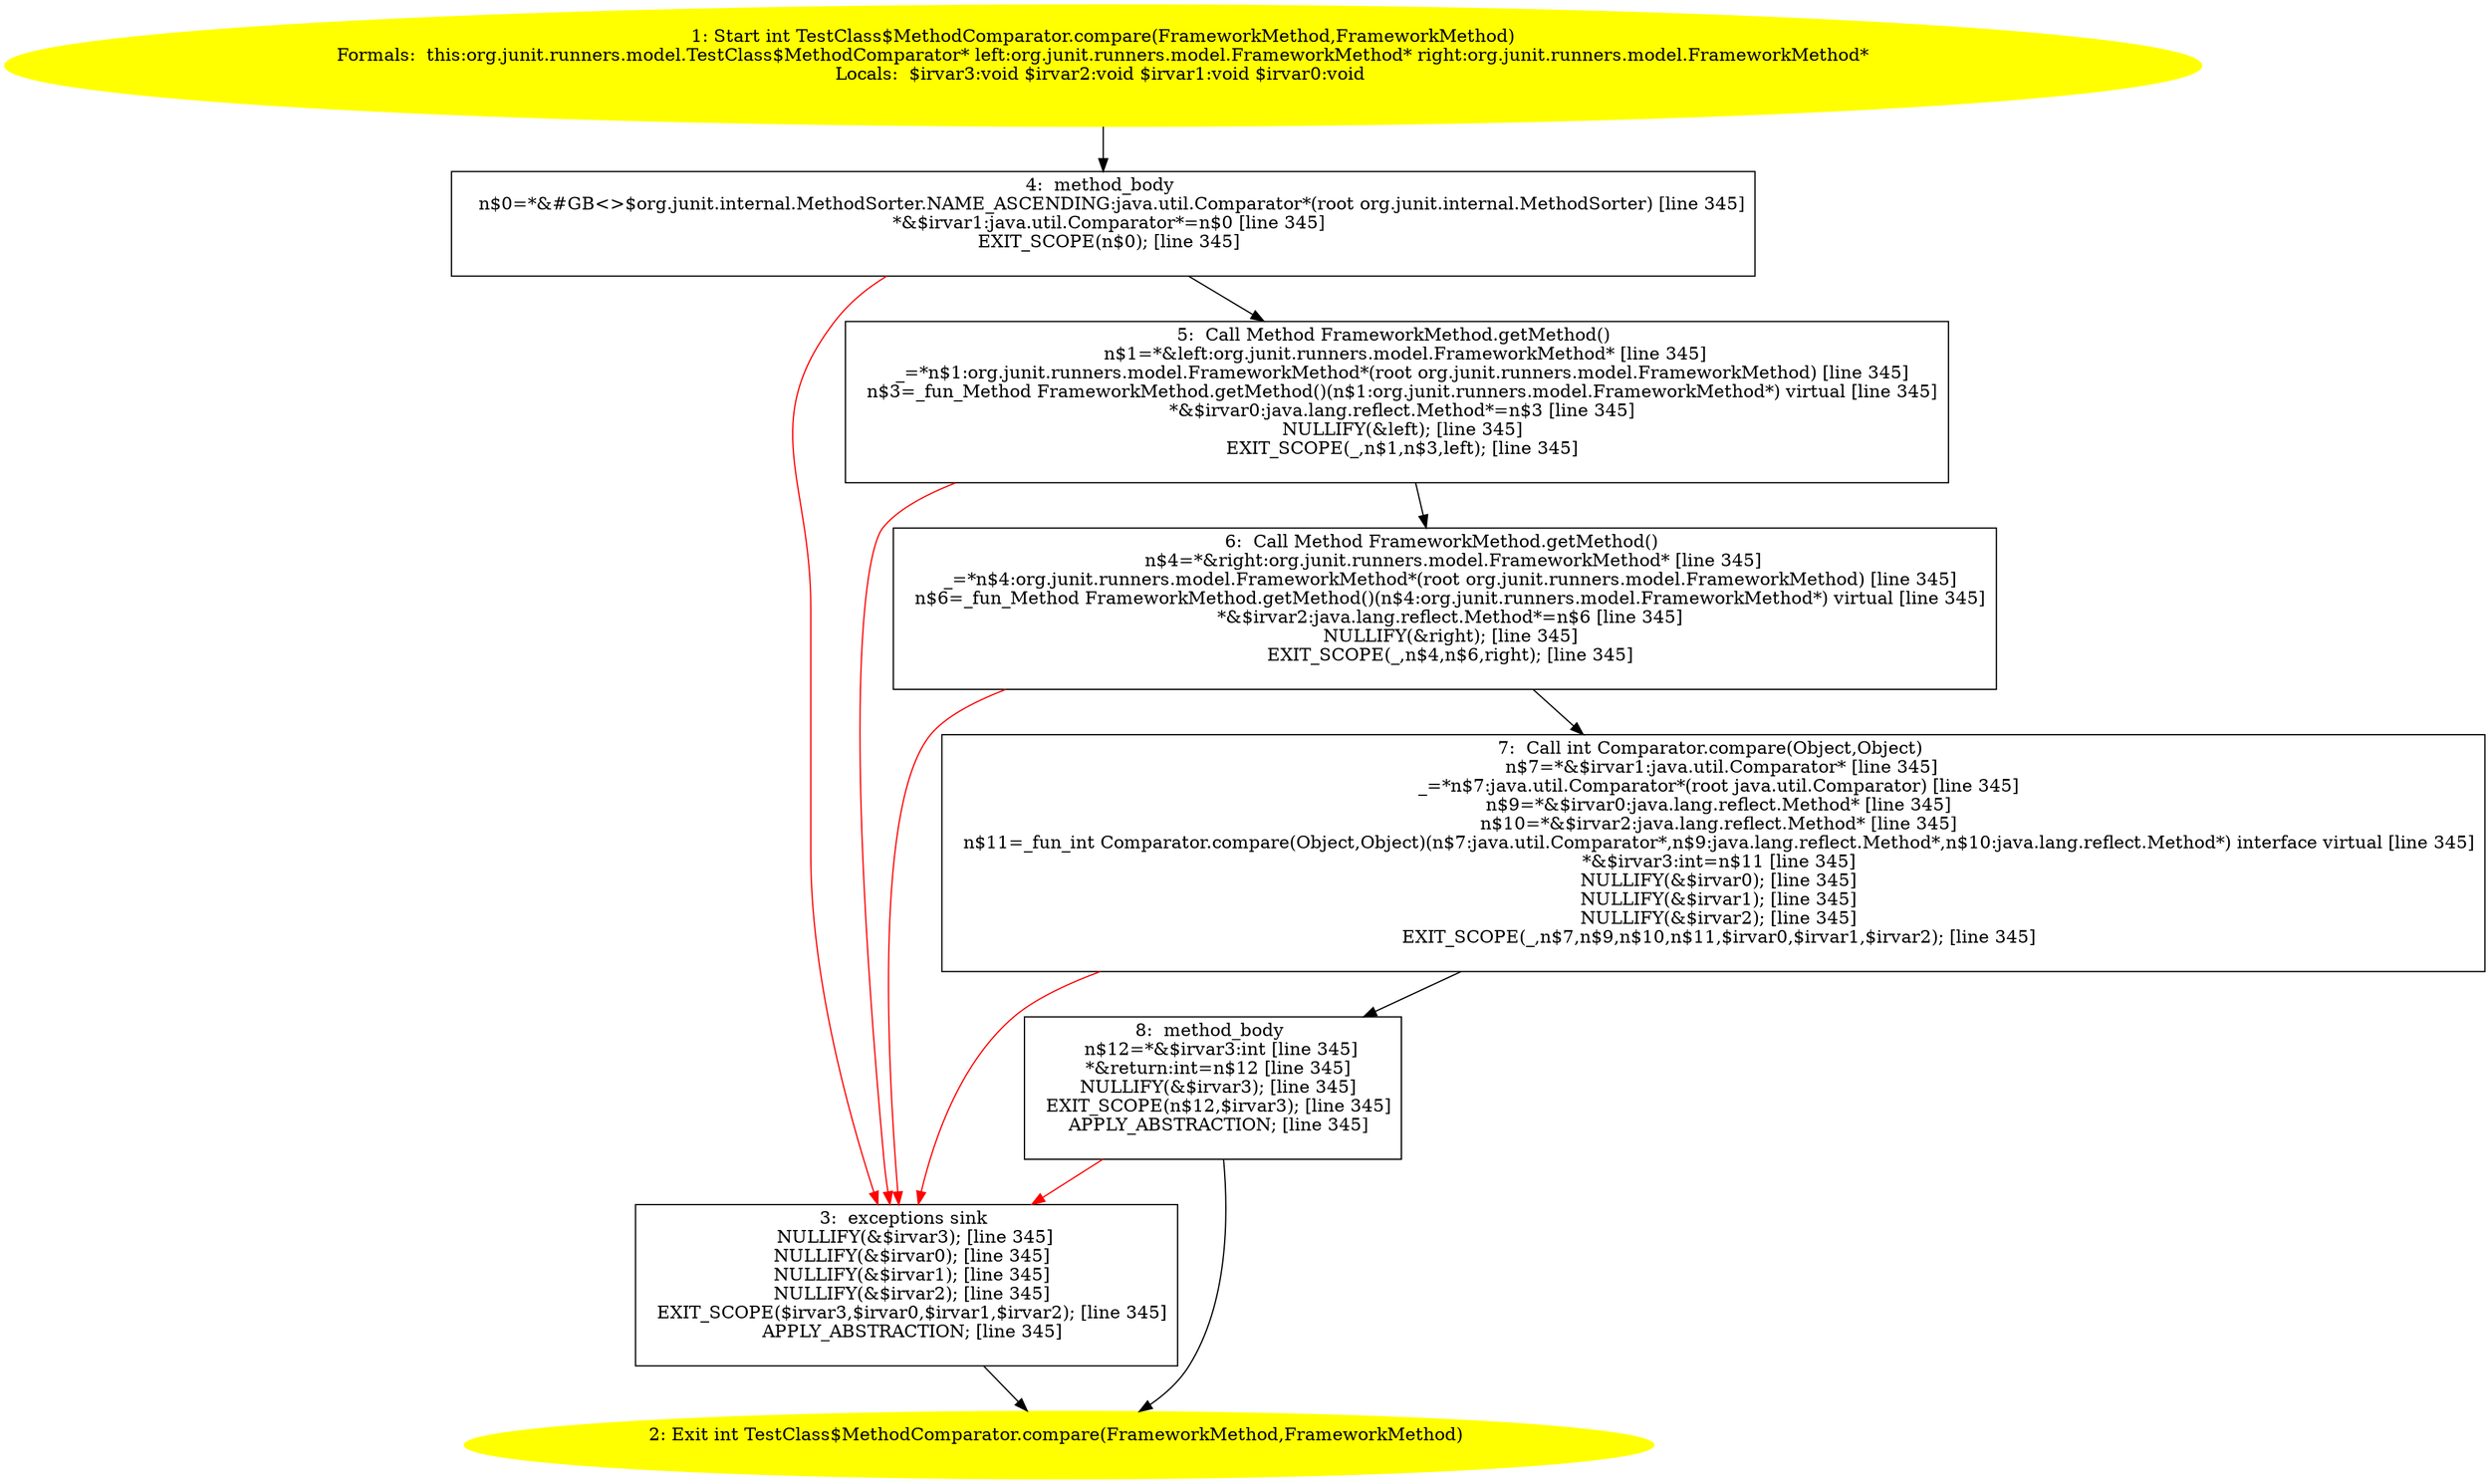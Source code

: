 /* @generated */
digraph cfg {
"org.junit.runners.model.TestClass$MethodComparator.compare(org.junit.runners.model.FrameworkMethod,o.883deedae0a65ea0cbf497dfe38cd46d_1" [label="1: Start int TestClass$MethodComparator.compare(FrameworkMethod,FrameworkMethod)\nFormals:  this:org.junit.runners.model.TestClass$MethodComparator* left:org.junit.runners.model.FrameworkMethod* right:org.junit.runners.model.FrameworkMethod*\nLocals:  $irvar3:void $irvar2:void $irvar1:void $irvar0:void \n  " color=yellow style=filled]
	

	 "org.junit.runners.model.TestClass$MethodComparator.compare(org.junit.runners.model.FrameworkMethod,o.883deedae0a65ea0cbf497dfe38cd46d_1" -> "org.junit.runners.model.TestClass$MethodComparator.compare(org.junit.runners.model.FrameworkMethod,o.883deedae0a65ea0cbf497dfe38cd46d_4" ;
"org.junit.runners.model.TestClass$MethodComparator.compare(org.junit.runners.model.FrameworkMethod,o.883deedae0a65ea0cbf497dfe38cd46d_2" [label="2: Exit int TestClass$MethodComparator.compare(FrameworkMethod,FrameworkMethod) \n  " color=yellow style=filled]
	

"org.junit.runners.model.TestClass$MethodComparator.compare(org.junit.runners.model.FrameworkMethod,o.883deedae0a65ea0cbf497dfe38cd46d_3" [label="3:  exceptions sink \n   NULLIFY(&$irvar3); [line 345]\n  NULLIFY(&$irvar0); [line 345]\n  NULLIFY(&$irvar1); [line 345]\n  NULLIFY(&$irvar2); [line 345]\n  EXIT_SCOPE($irvar3,$irvar0,$irvar1,$irvar2); [line 345]\n  APPLY_ABSTRACTION; [line 345]\n " shape="box"]
	

	 "org.junit.runners.model.TestClass$MethodComparator.compare(org.junit.runners.model.FrameworkMethod,o.883deedae0a65ea0cbf497dfe38cd46d_3" -> "org.junit.runners.model.TestClass$MethodComparator.compare(org.junit.runners.model.FrameworkMethod,o.883deedae0a65ea0cbf497dfe38cd46d_2" ;
"org.junit.runners.model.TestClass$MethodComparator.compare(org.junit.runners.model.FrameworkMethod,o.883deedae0a65ea0cbf497dfe38cd46d_4" [label="4:  method_body \n   n$0=*&#GB<>$org.junit.internal.MethodSorter.NAME_ASCENDING:java.util.Comparator*(root org.junit.internal.MethodSorter) [line 345]\n  *&$irvar1:java.util.Comparator*=n$0 [line 345]\n  EXIT_SCOPE(n$0); [line 345]\n " shape="box"]
	

	 "org.junit.runners.model.TestClass$MethodComparator.compare(org.junit.runners.model.FrameworkMethod,o.883deedae0a65ea0cbf497dfe38cd46d_4" -> "org.junit.runners.model.TestClass$MethodComparator.compare(org.junit.runners.model.FrameworkMethod,o.883deedae0a65ea0cbf497dfe38cd46d_5" ;
	 "org.junit.runners.model.TestClass$MethodComparator.compare(org.junit.runners.model.FrameworkMethod,o.883deedae0a65ea0cbf497dfe38cd46d_4" -> "org.junit.runners.model.TestClass$MethodComparator.compare(org.junit.runners.model.FrameworkMethod,o.883deedae0a65ea0cbf497dfe38cd46d_3" [color="red" ];
"org.junit.runners.model.TestClass$MethodComparator.compare(org.junit.runners.model.FrameworkMethod,o.883deedae0a65ea0cbf497dfe38cd46d_5" [label="5:  Call Method FrameworkMethod.getMethod() \n   n$1=*&left:org.junit.runners.model.FrameworkMethod* [line 345]\n  _=*n$1:org.junit.runners.model.FrameworkMethod*(root org.junit.runners.model.FrameworkMethod) [line 345]\n  n$3=_fun_Method FrameworkMethod.getMethod()(n$1:org.junit.runners.model.FrameworkMethod*) virtual [line 345]\n  *&$irvar0:java.lang.reflect.Method*=n$3 [line 345]\n  NULLIFY(&left); [line 345]\n  EXIT_SCOPE(_,n$1,n$3,left); [line 345]\n " shape="box"]
	

	 "org.junit.runners.model.TestClass$MethodComparator.compare(org.junit.runners.model.FrameworkMethod,o.883deedae0a65ea0cbf497dfe38cd46d_5" -> "org.junit.runners.model.TestClass$MethodComparator.compare(org.junit.runners.model.FrameworkMethod,o.883deedae0a65ea0cbf497dfe38cd46d_6" ;
	 "org.junit.runners.model.TestClass$MethodComparator.compare(org.junit.runners.model.FrameworkMethod,o.883deedae0a65ea0cbf497dfe38cd46d_5" -> "org.junit.runners.model.TestClass$MethodComparator.compare(org.junit.runners.model.FrameworkMethod,o.883deedae0a65ea0cbf497dfe38cd46d_3" [color="red" ];
"org.junit.runners.model.TestClass$MethodComparator.compare(org.junit.runners.model.FrameworkMethod,o.883deedae0a65ea0cbf497dfe38cd46d_6" [label="6:  Call Method FrameworkMethod.getMethod() \n   n$4=*&right:org.junit.runners.model.FrameworkMethod* [line 345]\n  _=*n$4:org.junit.runners.model.FrameworkMethod*(root org.junit.runners.model.FrameworkMethod) [line 345]\n  n$6=_fun_Method FrameworkMethod.getMethod()(n$4:org.junit.runners.model.FrameworkMethod*) virtual [line 345]\n  *&$irvar2:java.lang.reflect.Method*=n$6 [line 345]\n  NULLIFY(&right); [line 345]\n  EXIT_SCOPE(_,n$4,n$6,right); [line 345]\n " shape="box"]
	

	 "org.junit.runners.model.TestClass$MethodComparator.compare(org.junit.runners.model.FrameworkMethod,o.883deedae0a65ea0cbf497dfe38cd46d_6" -> "org.junit.runners.model.TestClass$MethodComparator.compare(org.junit.runners.model.FrameworkMethod,o.883deedae0a65ea0cbf497dfe38cd46d_7" ;
	 "org.junit.runners.model.TestClass$MethodComparator.compare(org.junit.runners.model.FrameworkMethod,o.883deedae0a65ea0cbf497dfe38cd46d_6" -> "org.junit.runners.model.TestClass$MethodComparator.compare(org.junit.runners.model.FrameworkMethod,o.883deedae0a65ea0cbf497dfe38cd46d_3" [color="red" ];
"org.junit.runners.model.TestClass$MethodComparator.compare(org.junit.runners.model.FrameworkMethod,o.883deedae0a65ea0cbf497dfe38cd46d_7" [label="7:  Call int Comparator.compare(Object,Object) \n   n$7=*&$irvar1:java.util.Comparator* [line 345]\n  _=*n$7:java.util.Comparator*(root java.util.Comparator) [line 345]\n  n$9=*&$irvar0:java.lang.reflect.Method* [line 345]\n  n$10=*&$irvar2:java.lang.reflect.Method* [line 345]\n  n$11=_fun_int Comparator.compare(Object,Object)(n$7:java.util.Comparator*,n$9:java.lang.reflect.Method*,n$10:java.lang.reflect.Method*) interface virtual [line 345]\n  *&$irvar3:int=n$11 [line 345]\n  NULLIFY(&$irvar0); [line 345]\n  NULLIFY(&$irvar1); [line 345]\n  NULLIFY(&$irvar2); [line 345]\n  EXIT_SCOPE(_,n$7,n$9,n$10,n$11,$irvar0,$irvar1,$irvar2); [line 345]\n " shape="box"]
	

	 "org.junit.runners.model.TestClass$MethodComparator.compare(org.junit.runners.model.FrameworkMethod,o.883deedae0a65ea0cbf497dfe38cd46d_7" -> "org.junit.runners.model.TestClass$MethodComparator.compare(org.junit.runners.model.FrameworkMethod,o.883deedae0a65ea0cbf497dfe38cd46d_8" ;
	 "org.junit.runners.model.TestClass$MethodComparator.compare(org.junit.runners.model.FrameworkMethod,o.883deedae0a65ea0cbf497dfe38cd46d_7" -> "org.junit.runners.model.TestClass$MethodComparator.compare(org.junit.runners.model.FrameworkMethod,o.883deedae0a65ea0cbf497dfe38cd46d_3" [color="red" ];
"org.junit.runners.model.TestClass$MethodComparator.compare(org.junit.runners.model.FrameworkMethod,o.883deedae0a65ea0cbf497dfe38cd46d_8" [label="8:  method_body \n   n$12=*&$irvar3:int [line 345]\n  *&return:int=n$12 [line 345]\n  NULLIFY(&$irvar3); [line 345]\n  EXIT_SCOPE(n$12,$irvar3); [line 345]\n  APPLY_ABSTRACTION; [line 345]\n " shape="box"]
	

	 "org.junit.runners.model.TestClass$MethodComparator.compare(org.junit.runners.model.FrameworkMethod,o.883deedae0a65ea0cbf497dfe38cd46d_8" -> "org.junit.runners.model.TestClass$MethodComparator.compare(org.junit.runners.model.FrameworkMethod,o.883deedae0a65ea0cbf497dfe38cd46d_2" ;
	 "org.junit.runners.model.TestClass$MethodComparator.compare(org.junit.runners.model.FrameworkMethod,o.883deedae0a65ea0cbf497dfe38cd46d_8" -> "org.junit.runners.model.TestClass$MethodComparator.compare(org.junit.runners.model.FrameworkMethod,o.883deedae0a65ea0cbf497dfe38cd46d_3" [color="red" ];
}
